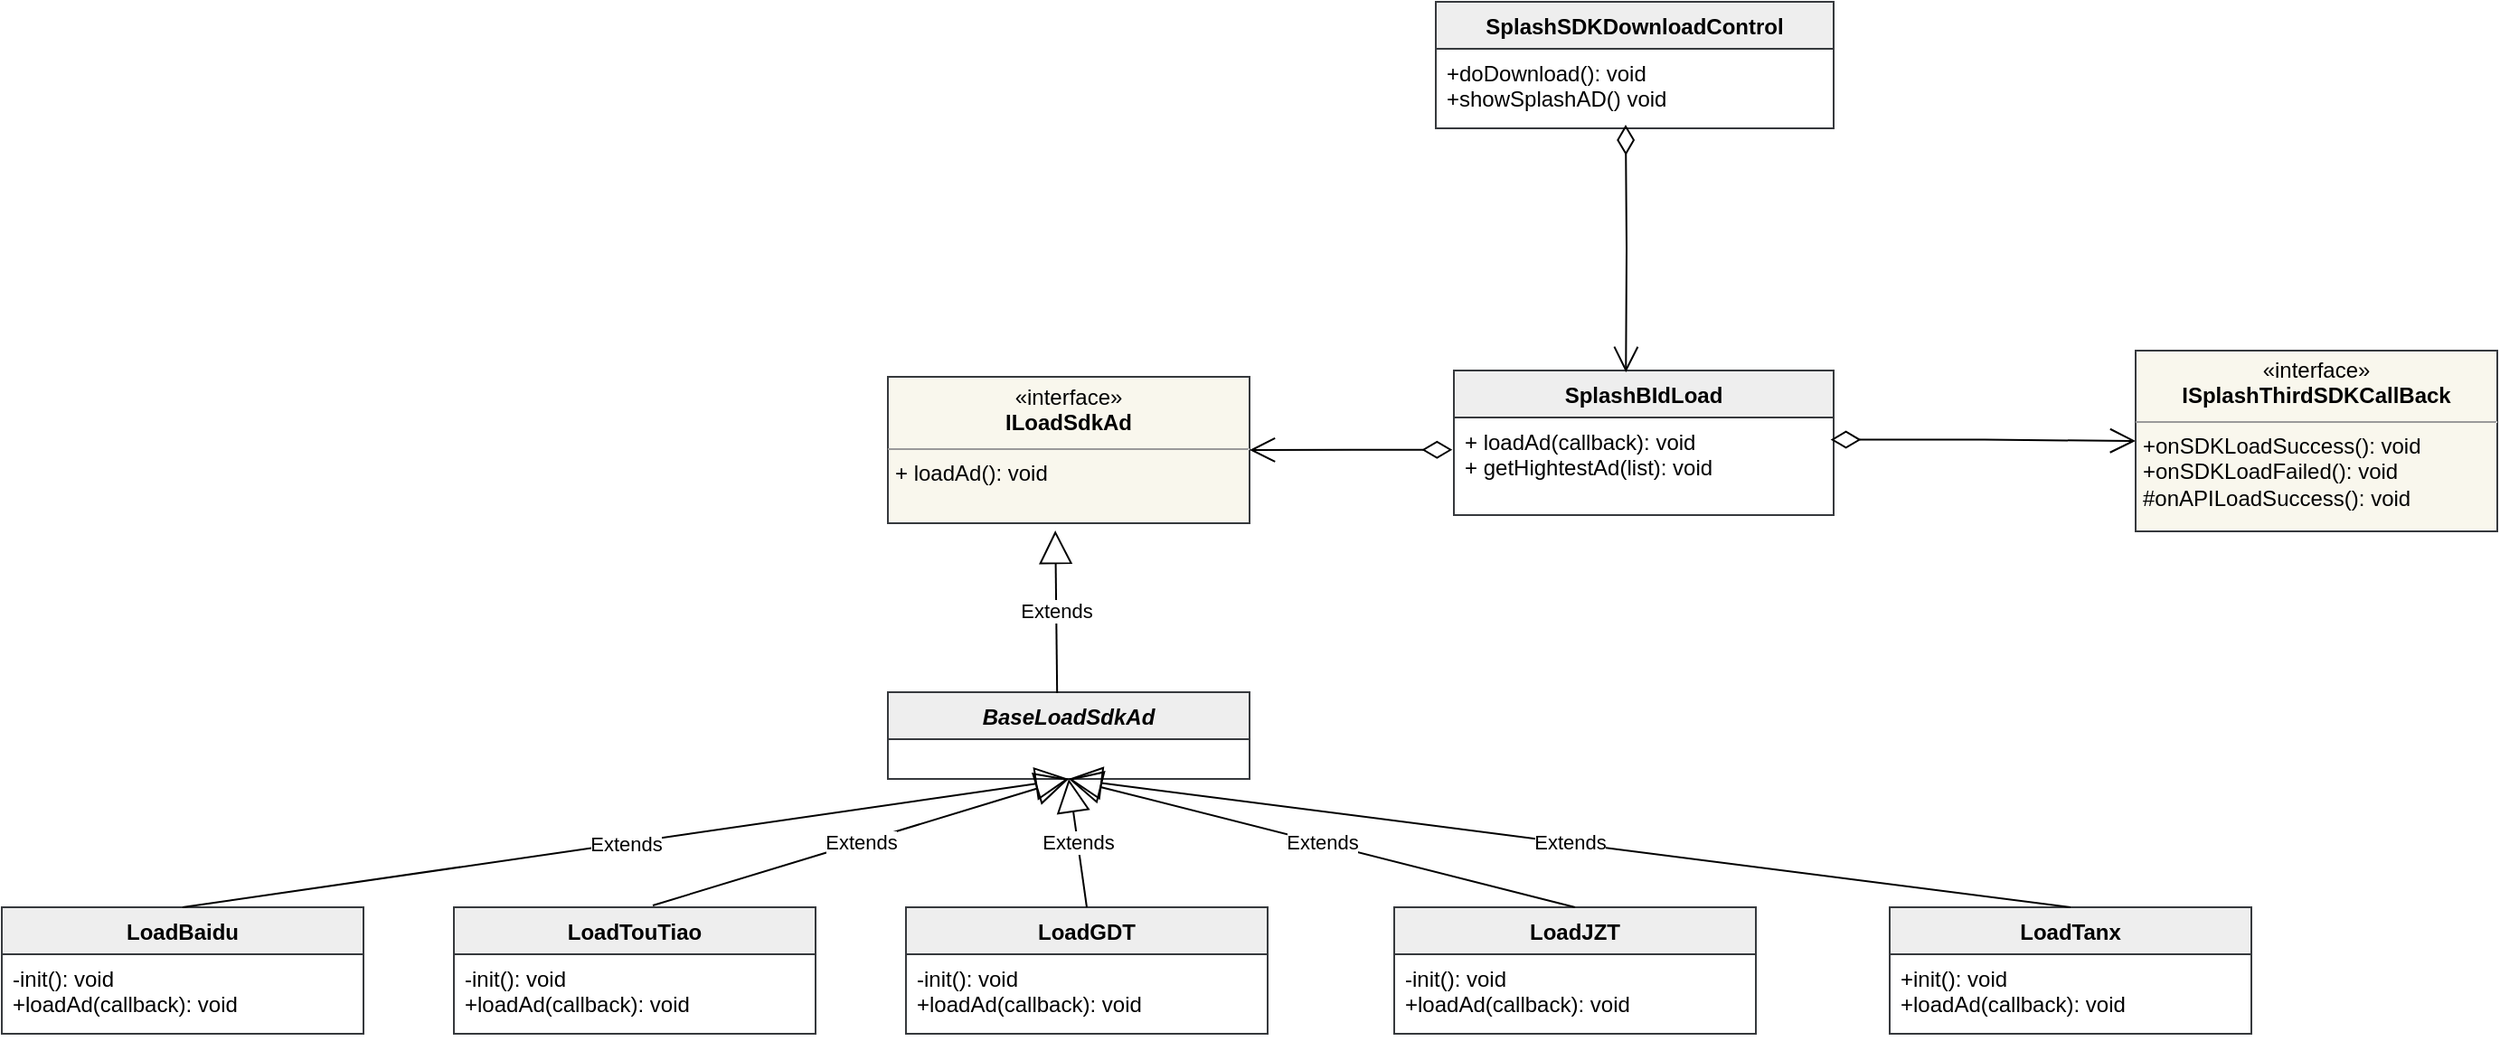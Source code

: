 <mxfile version="22.1.8" type="github">
  <diagram name="第 1 页" id="TSXyZXu4kWinHq2TDxlp">
    <mxGraphModel dx="2735" dy="2171" grid="1" gridSize="10" guides="1" tooltips="1" connect="1" arrows="1" fold="1" page="1" pageScale="1" pageWidth="827" pageHeight="1169" math="0" shadow="0">
      <root>
        <mxCell id="0" />
        <mxCell id="1" parent="0" />
        <mxCell id="jxTfj0J5B8EuD5VJaLxf-2" value="SplashBIdLoad" style="swimlane;fontStyle=1;align=center;verticalAlign=top;childLayout=stackLayout;horizontal=1;startSize=26;horizontalStack=0;resizeParent=1;resizeParentMax=0;resizeLast=0;collapsible=1;marginBottom=0;whiteSpace=wrap;html=1;fillColor=#eeeeee;strokeColor=#36393d;" vertex="1" parent="1">
          <mxGeometry x="173" y="94" width="210" height="80" as="geometry" />
        </mxCell>
        <mxCell id="jxTfj0J5B8EuD5VJaLxf-3" value="+&amp;nbsp;loadAd(callback): void&lt;br&gt;+&amp;nbsp;getHightestAd&lt;span style=&quot;background-color: initial;&quot;&gt;(list): void&lt;/span&gt;" style="text;strokeColor=none;fillColor=none;align=left;verticalAlign=top;spacingLeft=4;spacingRight=4;overflow=hidden;rotatable=0;points=[[0,0.5],[1,0.5]];portConstraint=eastwest;whiteSpace=wrap;html=1;" vertex="1" parent="jxTfj0J5B8EuD5VJaLxf-2">
          <mxGeometry y="26" width="210" height="54" as="geometry" />
        </mxCell>
        <mxCell id="jxTfj0J5B8EuD5VJaLxf-8" value="" style="endArrow=open;html=1;endSize=12;startArrow=diamondThin;startSize=14;startFill=0;edgeStyle=orthogonalEdgeStyle;align=left;verticalAlign=bottom;rounded=0;entryX=0;entryY=0.5;entryDx=0;entryDy=0;exitX=0.992;exitY=0.227;exitDx=0;exitDy=0;exitPerimeter=0;" edge="1" parent="1" source="jxTfj0J5B8EuD5VJaLxf-3" target="jxTfj0J5B8EuD5VJaLxf-49">
          <mxGeometry x="-1" y="3" relative="1" as="geometry">
            <mxPoint x="400" y="150" as="sourcePoint" />
            <mxPoint x="570" y="132" as="targetPoint" />
          </mxGeometry>
        </mxCell>
        <mxCell id="jxTfj0J5B8EuD5VJaLxf-10" value="&lt;p style=&quot;margin:0px;margin-top:4px;text-align:center;&quot;&gt;«interface»&lt;br style=&quot;border-color: var(--border-color);&quot;&gt;&lt;b style=&quot;border-color: var(--border-color);&quot;&gt;ILoadSdkAd&lt;/b&gt;&lt;/p&gt;&lt;hr size=&quot;1&quot;&gt;&lt;p style=&quot;margin:0px;margin-left:4px;&quot;&gt;+&amp;nbsp;loadAd&lt;span style=&quot;background-color: initial;&quot;&gt;(): void&lt;/span&gt;&lt;/p&gt;" style="verticalAlign=top;align=left;overflow=fill;fontSize=12;fontFamily=Helvetica;html=1;whiteSpace=wrap;fillColor=#f9f7ed;strokeColor=#36393d;" vertex="1" parent="1">
          <mxGeometry x="-140" y="97.5" width="200" height="81" as="geometry" />
        </mxCell>
        <mxCell id="jxTfj0J5B8EuD5VJaLxf-11" value="&lt;i&gt;BaseLoadSdkAd&lt;/i&gt;" style="swimlane;fontStyle=1;align=center;verticalAlign=top;childLayout=stackLayout;horizontal=1;startSize=26;horizontalStack=0;resizeParent=1;resizeParentMax=0;resizeLast=0;collapsible=1;marginBottom=0;whiteSpace=wrap;html=1;fillColor=#eeeeee;strokeColor=#36393d;" vertex="1" parent="1">
          <mxGeometry x="-140" y="272" width="200" height="48" as="geometry" />
        </mxCell>
        <mxCell id="jxTfj0J5B8EuD5VJaLxf-13" value="LoadBaidu" style="swimlane;fontStyle=1;align=center;verticalAlign=top;childLayout=stackLayout;horizontal=1;startSize=26;horizontalStack=0;resizeParent=1;resizeParentMax=0;resizeLast=0;collapsible=1;marginBottom=0;whiteSpace=wrap;html=1;fillColor=#eeeeee;strokeColor=#36393d;" vertex="1" parent="1">
          <mxGeometry x="-630" y="391" width="200" height="70" as="geometry" />
        </mxCell>
        <mxCell id="jxTfj0J5B8EuD5VJaLxf-14" value="-init&lt;span style=&quot;background-color: initial;&quot;&gt;(): void&lt;br&gt;&lt;/span&gt;&lt;span style=&quot;border-color: var(--border-color); background-color: initial;&quot;&gt;+loadAd&lt;span style=&quot;border-color: var(--border-color); background-color: initial;&quot;&gt;(callback): void&lt;/span&gt;&lt;br&gt;&lt;/span&gt;" style="text;strokeColor=none;fillColor=none;align=left;verticalAlign=top;spacingLeft=4;spacingRight=4;overflow=hidden;rotatable=0;points=[[0,0.5],[1,0.5]];portConstraint=eastwest;whiteSpace=wrap;html=1;" vertex="1" parent="jxTfj0J5B8EuD5VJaLxf-13">
          <mxGeometry y="26" width="200" height="44" as="geometry" />
        </mxCell>
        <mxCell id="jxTfj0J5B8EuD5VJaLxf-15" value="Extends" style="endArrow=block;endSize=16;endFill=0;html=1;rounded=0;entryX=0.5;entryY=1;entryDx=0;entryDy=0;exitX=0.5;exitY=0;exitDx=0;exitDy=0;" edge="1" parent="1" source="jxTfj0J5B8EuD5VJaLxf-13" target="jxTfj0J5B8EuD5VJaLxf-11">
          <mxGeometry width="160" relative="1" as="geometry">
            <mxPoint x="-270" y="424" as="sourcePoint" />
            <mxPoint x="217.6" y="309.996" as="targetPoint" />
          </mxGeometry>
        </mxCell>
        <mxCell id="jxTfj0J5B8EuD5VJaLxf-16" value="Extends" style="endArrow=block;endSize=16;endFill=0;html=1;rounded=0;exitX=0.468;exitY=0.01;exitDx=0;exitDy=0;exitPerimeter=0;entryX=0.463;entryY=1.05;entryDx=0;entryDy=0;entryPerimeter=0;" edge="1" parent="1" source="jxTfj0J5B8EuD5VJaLxf-11" target="jxTfj0J5B8EuD5VJaLxf-10">
          <mxGeometry width="160" relative="1" as="geometry">
            <mxPoint x="-47.6" y="244.004" as="sourcePoint" />
            <mxPoint x="-50" y="210" as="targetPoint" />
          </mxGeometry>
        </mxCell>
        <mxCell id="jxTfj0J5B8EuD5VJaLxf-17" value="" style="endArrow=open;html=1;endSize=12;startArrow=diamondThin;startSize=14;startFill=0;edgeStyle=orthogonalEdgeStyle;align=left;verticalAlign=bottom;rounded=0;entryX=1;entryY=0.5;entryDx=0;entryDy=0;exitX=-0.004;exitY=0.331;exitDx=0;exitDy=0;exitPerimeter=0;" edge="1" parent="1" source="jxTfj0J5B8EuD5VJaLxf-3" target="jxTfj0J5B8EuD5VJaLxf-10">
          <mxGeometry x="-1" y="3" relative="1" as="geometry">
            <mxPoint x="388" y="300" as="sourcePoint" />
            <mxPoint x="230" y="300" as="targetPoint" />
          </mxGeometry>
        </mxCell>
        <mxCell id="jxTfj0J5B8EuD5VJaLxf-18" value="SplashSDKDownloadControl" style="swimlane;fontStyle=1;align=center;verticalAlign=top;childLayout=stackLayout;horizontal=1;startSize=26;horizontalStack=0;resizeParent=1;resizeParentMax=0;resizeLast=0;collapsible=1;marginBottom=0;whiteSpace=wrap;html=1;fillColor=#eeeeee;strokeColor=#36393d;" vertex="1" parent="1">
          <mxGeometry x="163" y="-110" width="220" height="70" as="geometry" />
        </mxCell>
        <mxCell id="jxTfj0J5B8EuD5VJaLxf-19" value="+doDownload(): void&lt;br&gt;+showSplashAD() void&lt;span style=&quot;background-color: initial;&quot;&gt;&lt;br&gt;&lt;/span&gt;" style="text;strokeColor=none;fillColor=none;align=left;verticalAlign=top;spacingLeft=4;spacingRight=4;overflow=hidden;rotatable=0;points=[[0,0.5],[1,0.5]];portConstraint=eastwest;whiteSpace=wrap;html=1;" vertex="1" parent="jxTfj0J5B8EuD5VJaLxf-18">
          <mxGeometry y="26" width="220" height="44" as="geometry" />
        </mxCell>
        <mxCell id="jxTfj0J5B8EuD5VJaLxf-21" value="LoadTouTiao" style="swimlane;fontStyle=1;align=center;verticalAlign=top;childLayout=stackLayout;horizontal=1;startSize=26;horizontalStack=0;resizeParent=1;resizeParentMax=0;resizeLast=0;collapsible=1;marginBottom=0;whiteSpace=wrap;html=1;fillColor=#eeeeee;strokeColor=#36393d;" vertex="1" parent="1">
          <mxGeometry x="-380" y="391" width="200" height="70" as="geometry" />
        </mxCell>
        <mxCell id="jxTfj0J5B8EuD5VJaLxf-22" value="-init&lt;span style=&quot;background-color: initial;&quot;&gt;(): void&lt;br&gt;&lt;/span&gt;&lt;span style=&quot;border-color: var(--border-color); background-color: initial;&quot;&gt;+loadAd&lt;span style=&quot;border-color: var(--border-color); background-color: initial;&quot;&gt;(callback): void&lt;/span&gt;&lt;br&gt;&lt;/span&gt;" style="text;strokeColor=none;fillColor=none;align=left;verticalAlign=top;spacingLeft=4;spacingRight=4;overflow=hidden;rotatable=0;points=[[0,0.5],[1,0.5]];portConstraint=eastwest;whiteSpace=wrap;html=1;" vertex="1" parent="jxTfj0J5B8EuD5VJaLxf-21">
          <mxGeometry y="26" width="200" height="44" as="geometry" />
        </mxCell>
        <mxCell id="jxTfj0J5B8EuD5VJaLxf-23" value="LoadGDT" style="swimlane;fontStyle=1;align=center;verticalAlign=top;childLayout=stackLayout;horizontal=1;startSize=26;horizontalStack=0;resizeParent=1;resizeParentMax=0;resizeLast=0;collapsible=1;marginBottom=0;whiteSpace=wrap;html=1;fillColor=#eeeeee;strokeColor=#36393d;" vertex="1" parent="1">
          <mxGeometry x="-130" y="391" width="200" height="70" as="geometry" />
        </mxCell>
        <mxCell id="jxTfj0J5B8EuD5VJaLxf-24" value="-init&lt;span style=&quot;background-color: initial;&quot;&gt;(): void&lt;br&gt;&lt;/span&gt;&lt;span style=&quot;border-color: var(--border-color); background-color: initial;&quot;&gt;+loadAd&lt;span style=&quot;border-color: var(--border-color); background-color: initial;&quot;&gt;(callback): void&lt;/span&gt;&lt;br&gt;&lt;/span&gt;" style="text;strokeColor=none;fillColor=none;align=left;verticalAlign=top;spacingLeft=4;spacingRight=4;overflow=hidden;rotatable=0;points=[[0,0.5],[1,0.5]];portConstraint=eastwest;whiteSpace=wrap;html=1;" vertex="1" parent="jxTfj0J5B8EuD5VJaLxf-23">
          <mxGeometry y="26" width="200" height="44" as="geometry" />
        </mxCell>
        <mxCell id="jxTfj0J5B8EuD5VJaLxf-25" value="LoadJZT" style="swimlane;fontStyle=1;align=center;verticalAlign=top;childLayout=stackLayout;horizontal=1;startSize=26;horizontalStack=0;resizeParent=1;resizeParentMax=0;resizeLast=0;collapsible=1;marginBottom=0;whiteSpace=wrap;html=1;fillColor=#eeeeee;strokeColor=#36393d;" vertex="1" parent="1">
          <mxGeometry x="140" y="391" width="200" height="70" as="geometry" />
        </mxCell>
        <mxCell id="jxTfj0J5B8EuD5VJaLxf-26" value="-init&lt;span style=&quot;background-color: initial;&quot;&gt;(): void&lt;br&gt;&lt;/span&gt;&lt;span style=&quot;border-color: var(--border-color); background-color: initial;&quot;&gt;+loadAd&lt;span style=&quot;border-color: var(--border-color); background-color: initial;&quot;&gt;(callback): void&lt;/span&gt;&lt;br&gt;&lt;/span&gt;" style="text;strokeColor=none;fillColor=none;align=left;verticalAlign=top;spacingLeft=4;spacingRight=4;overflow=hidden;rotatable=0;points=[[0,0.5],[1,0.5]];portConstraint=eastwest;whiteSpace=wrap;html=1;" vertex="1" parent="jxTfj0J5B8EuD5VJaLxf-25">
          <mxGeometry y="26" width="200" height="44" as="geometry" />
        </mxCell>
        <mxCell id="jxTfj0J5B8EuD5VJaLxf-27" value="LoadTanx" style="swimlane;fontStyle=1;align=center;verticalAlign=top;childLayout=stackLayout;horizontal=1;startSize=26;horizontalStack=0;resizeParent=1;resizeParentMax=0;resizeLast=0;collapsible=1;marginBottom=0;whiteSpace=wrap;html=1;fillColor=#eeeeee;strokeColor=#36393d;" vertex="1" parent="1">
          <mxGeometry x="414" y="391" width="200" height="70" as="geometry" />
        </mxCell>
        <mxCell id="jxTfj0J5B8EuD5VJaLxf-28" value="+init&lt;span style=&quot;background-color: initial;&quot;&gt;(): void&lt;br&gt;&lt;/span&gt;&lt;span style=&quot;border-color: var(--border-color); background-color: initial;&quot;&gt;+loadAd&lt;span style=&quot;border-color: var(--border-color); background-color: initial;&quot;&gt;(callback): void&lt;/span&gt;&lt;br&gt;&lt;/span&gt;" style="text;strokeColor=none;fillColor=none;align=left;verticalAlign=top;spacingLeft=4;spacingRight=4;overflow=hidden;rotatable=0;points=[[0,0.5],[1,0.5]];portConstraint=eastwest;whiteSpace=wrap;html=1;" vertex="1" parent="jxTfj0J5B8EuD5VJaLxf-27">
          <mxGeometry y="26" width="200" height="44" as="geometry" />
        </mxCell>
        <mxCell id="jxTfj0J5B8EuD5VJaLxf-31" value="Extends" style="endArrow=block;endSize=16;endFill=0;html=1;rounded=0;entryX=0.5;entryY=1;entryDx=0;entryDy=0;" edge="1" parent="1" target="jxTfj0J5B8EuD5VJaLxf-11">
          <mxGeometry width="160" relative="1" as="geometry">
            <mxPoint x="-270" y="390" as="sourcePoint" />
            <mxPoint x="170" y="330" as="targetPoint" />
          </mxGeometry>
        </mxCell>
        <mxCell id="jxTfj0J5B8EuD5VJaLxf-32" value="Extends" style="endArrow=block;endSize=16;endFill=0;html=1;rounded=0;entryX=0.5;entryY=1;entryDx=0;entryDy=0;exitX=0.5;exitY=0;exitDx=0;exitDy=0;" edge="1" parent="1" source="jxTfj0J5B8EuD5VJaLxf-23" target="jxTfj0J5B8EuD5VJaLxf-11">
          <mxGeometry width="160" relative="1" as="geometry">
            <mxPoint x="70" y="272" as="sourcePoint" />
            <mxPoint x="560" y="201" as="targetPoint" />
          </mxGeometry>
        </mxCell>
        <mxCell id="jxTfj0J5B8EuD5VJaLxf-37" value="Extends" style="endArrow=block;endSize=16;endFill=0;html=1;rounded=0;exitX=0.5;exitY=0;exitDx=0;exitDy=0;" edge="1" parent="1" source="jxTfj0J5B8EuD5VJaLxf-25">
          <mxGeometry width="160" relative="1" as="geometry">
            <mxPoint x="-320" y="561" as="sourcePoint" />
            <mxPoint x="-40" y="320" as="targetPoint" />
          </mxGeometry>
        </mxCell>
        <mxCell id="jxTfj0J5B8EuD5VJaLxf-41" value="Extends" style="endArrow=block;endSize=16;endFill=0;html=1;rounded=0;exitX=0.5;exitY=0;exitDx=0;exitDy=0;" edge="1" parent="1" source="jxTfj0J5B8EuD5VJaLxf-27">
          <mxGeometry width="160" relative="1" as="geometry">
            <mxPoint x="-240" y="401" as="sourcePoint" />
            <mxPoint x="-40" y="320" as="targetPoint" />
          </mxGeometry>
        </mxCell>
        <mxCell id="jxTfj0J5B8EuD5VJaLxf-44" value="" style="endArrow=open;html=1;endSize=12;startArrow=diamondThin;startSize=14;startFill=0;edgeStyle=orthogonalEdgeStyle;align=left;verticalAlign=bottom;rounded=0;entryX=0.453;entryY=0.012;entryDx=0;entryDy=0;entryPerimeter=0;" edge="1" parent="1" target="jxTfj0J5B8EuD5VJaLxf-2">
          <mxGeometry x="-1" y="3" relative="1" as="geometry">
            <mxPoint x="268" y="-42" as="sourcePoint" />
            <mxPoint x="260" y="97.5" as="targetPoint" />
          </mxGeometry>
        </mxCell>
        <mxCell id="jxTfj0J5B8EuD5VJaLxf-49" value="&lt;p style=&quot;margin:0px;margin-top:4px;text-align:center;&quot;&gt;«interface»&lt;br style=&quot;border-color: var(--border-color);&quot;&gt;&lt;b style=&quot;border-color: var(--border-color);&quot;&gt;ISplashThirdSDKCallBack&lt;/b&gt;&lt;/p&gt;&lt;hr size=&quot;1&quot;&gt;&lt;p style=&quot;margin:0px;margin-left:4px;&quot;&gt;+onSDKLoadSuccess&lt;span style=&quot;background-color: initial;&quot;&gt;(): void&lt;/span&gt;&lt;/p&gt;&lt;p style=&quot;margin:0px;margin-left:4px;&quot;&gt;+onSDKLoadFailed&lt;span style=&quot;background-color: initial;&quot;&gt;(): void&lt;/span&gt;&lt;/p&gt;&lt;p style=&quot;margin:0px;margin-left:4px;&quot;&gt;#onAPILoadSuccess&lt;span style=&quot;background-color: initial;&quot;&gt;(): void&lt;/span&gt;&lt;/p&gt;" style="verticalAlign=top;align=left;overflow=fill;fontSize=12;fontFamily=Helvetica;html=1;whiteSpace=wrap;fillColor=#f9f7ed;strokeColor=#36393d;" vertex="1" parent="1">
          <mxGeometry x="550" y="83" width="200" height="100" as="geometry" />
        </mxCell>
      </root>
    </mxGraphModel>
  </diagram>
</mxfile>

